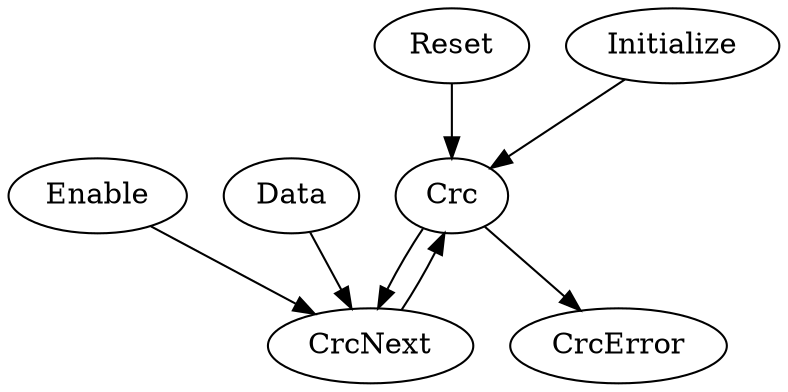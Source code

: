 strict digraph "" {
	Reset -> Crc	 [weight=3.0];
	Enable -> CrcNext	 [weight=28.0];
	Initialize -> Crc	 [weight=2.0];
	CrcNext -> Crc	 [weight=1.0];
	Crc -> CrcNext	 [weight=84.0];
	Crc -> CrcError	 [weight=1.0];
	Data -> CrcNext	 [weight=56.0];
}
